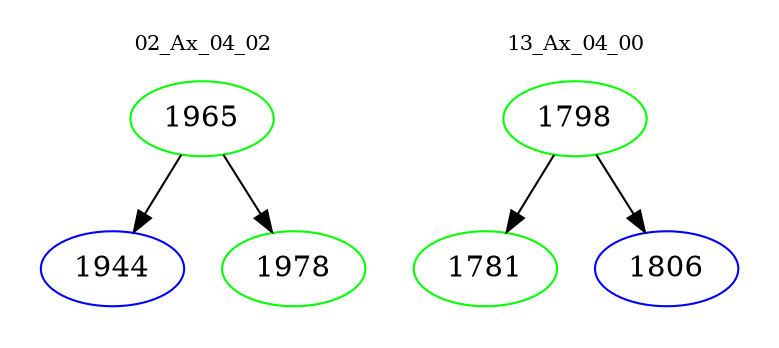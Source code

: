 digraph{
subgraph cluster_0 {
color = white
label = "02_Ax_04_02";
fontsize=10;
T0_1965 [label="1965", color="green"]
T0_1965 -> T0_1944 [color="black"]
T0_1944 [label="1944", color="blue"]
T0_1965 -> T0_1978 [color="black"]
T0_1978 [label="1978", color="green"]
}
subgraph cluster_1 {
color = white
label = "13_Ax_04_00";
fontsize=10;
T1_1798 [label="1798", color="green"]
T1_1798 -> T1_1781 [color="black"]
T1_1781 [label="1781", color="green"]
T1_1798 -> T1_1806 [color="black"]
T1_1806 [label="1806", color="blue"]
}
}
